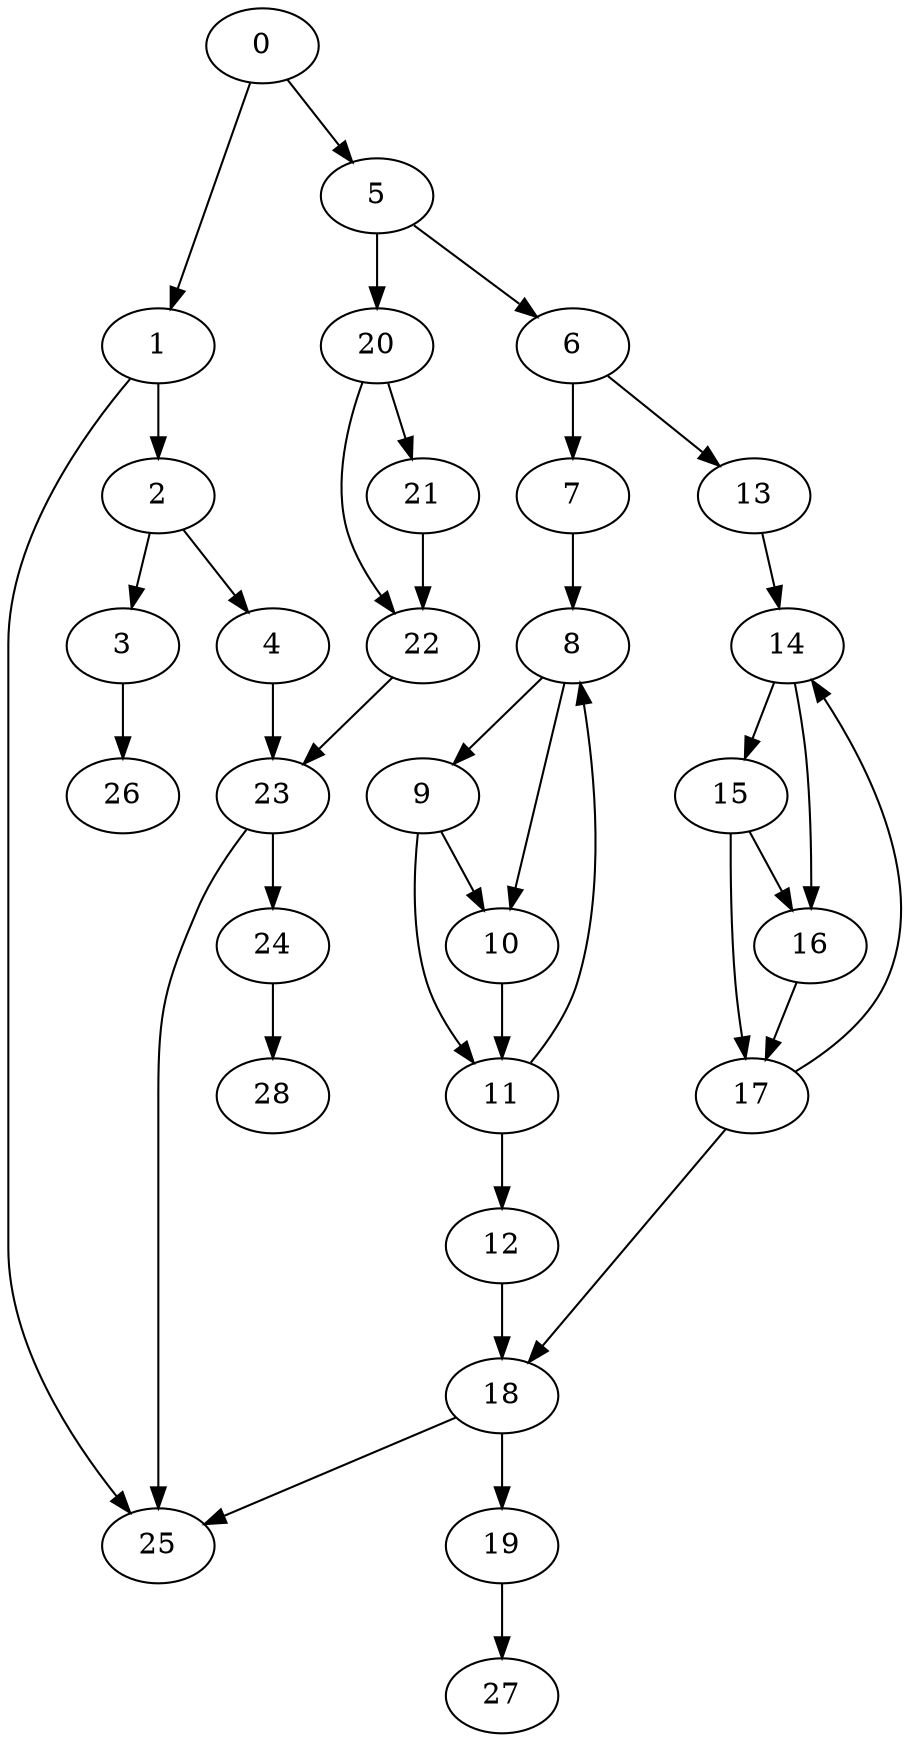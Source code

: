digraph {
	0
	1
	2
	3
	4
	5
	6
	7
	8
	9
	10
	11
	12
	13
	14
	15
	16
	17
	18
	19
	20
	21
	22
	23
	24
	25
	26
	27
	28
	0 -> 1
	4 -> 23
	22 -> 23
	24 -> 28
	7 -> 8
	11 -> 8
	2 -> 4
	0 -> 5
	6 -> 7
	6 -> 13
	21 -> 22
	20 -> 22
	1 -> 25
	18 -> 25
	23 -> 25
	19 -> 27
	20 -> 21
	23 -> 24
	8 -> 9
	11 -> 12
	14 -> 15
	15 -> 16
	14 -> 16
	3 -> 26
	5 -> 6
	15 -> 17
	16 -> 17
	12 -> 18
	17 -> 18
	1 -> 2
	9 -> 11
	10 -> 11
	13 -> 14
	17 -> 14
	2 -> 3
	9 -> 10
	8 -> 10
	18 -> 19
	5 -> 20
}
